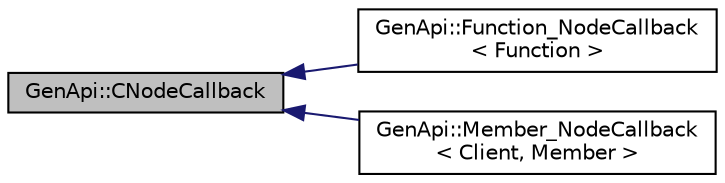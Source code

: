digraph "GenApi::CNodeCallback"
{
  edge [fontname="Helvetica",fontsize="10",labelfontname="Helvetica",labelfontsize="10"];
  node [fontname="Helvetica",fontsize="10",shape=record];
  rankdir="LR";
  Node1 [label="GenApi::CNodeCallback",height=0.2,width=0.4,color="black", fillcolor="grey75", style="filled", fontcolor="black"];
  Node1 -> Node2 [dir="back",color="midnightblue",fontsize="10",style="solid",fontname="Helvetica"];
  Node2 [label="GenApi::Function_NodeCallback\l\< Function \>",height=0.2,width=0.4,color="black", fillcolor="white", style="filled",URL="$class_gen_api_1_1_function___node_callback.html",tooltip="Container for a function pointer. "];
  Node1 -> Node3 [dir="back",color="midnightblue",fontsize="10",style="solid",fontname="Helvetica"];
  Node3 [label="GenApi::Member_NodeCallback\l\< Client, Member \>",height=0.2,width=0.4,color="black", fillcolor="white", style="filled",URL="$class_gen_api_1_1_member___node_callback.html",tooltip="Container for a member function pointer. "];
}
